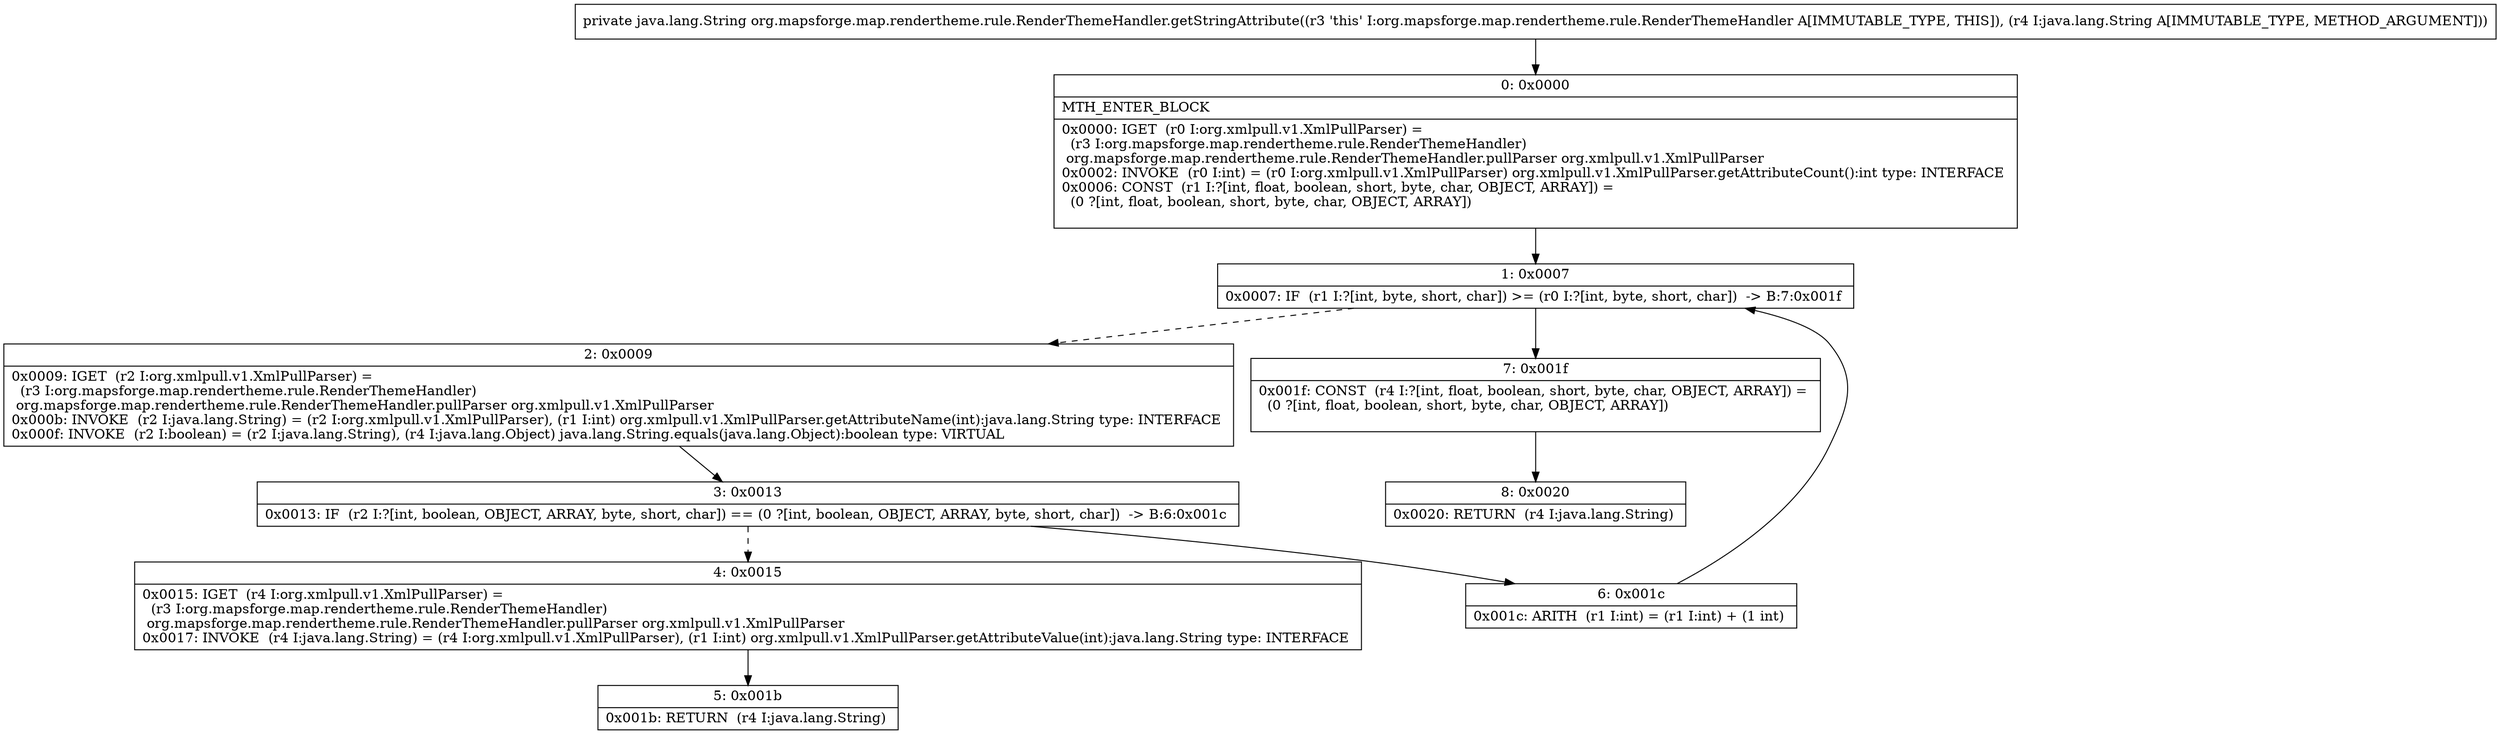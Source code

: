 digraph "CFG fororg.mapsforge.map.rendertheme.rule.RenderThemeHandler.getStringAttribute(Ljava\/lang\/String;)Ljava\/lang\/String;" {
Node_0 [shape=record,label="{0\:\ 0x0000|MTH_ENTER_BLOCK\l|0x0000: IGET  (r0 I:org.xmlpull.v1.XmlPullParser) = \l  (r3 I:org.mapsforge.map.rendertheme.rule.RenderThemeHandler)\l org.mapsforge.map.rendertheme.rule.RenderThemeHandler.pullParser org.xmlpull.v1.XmlPullParser \l0x0002: INVOKE  (r0 I:int) = (r0 I:org.xmlpull.v1.XmlPullParser) org.xmlpull.v1.XmlPullParser.getAttributeCount():int type: INTERFACE \l0x0006: CONST  (r1 I:?[int, float, boolean, short, byte, char, OBJECT, ARRAY]) = \l  (0 ?[int, float, boolean, short, byte, char, OBJECT, ARRAY])\l \l}"];
Node_1 [shape=record,label="{1\:\ 0x0007|0x0007: IF  (r1 I:?[int, byte, short, char]) \>= (r0 I:?[int, byte, short, char])  \-\> B:7:0x001f \l}"];
Node_2 [shape=record,label="{2\:\ 0x0009|0x0009: IGET  (r2 I:org.xmlpull.v1.XmlPullParser) = \l  (r3 I:org.mapsforge.map.rendertheme.rule.RenderThemeHandler)\l org.mapsforge.map.rendertheme.rule.RenderThemeHandler.pullParser org.xmlpull.v1.XmlPullParser \l0x000b: INVOKE  (r2 I:java.lang.String) = (r2 I:org.xmlpull.v1.XmlPullParser), (r1 I:int) org.xmlpull.v1.XmlPullParser.getAttributeName(int):java.lang.String type: INTERFACE \l0x000f: INVOKE  (r2 I:boolean) = (r2 I:java.lang.String), (r4 I:java.lang.Object) java.lang.String.equals(java.lang.Object):boolean type: VIRTUAL \l}"];
Node_3 [shape=record,label="{3\:\ 0x0013|0x0013: IF  (r2 I:?[int, boolean, OBJECT, ARRAY, byte, short, char]) == (0 ?[int, boolean, OBJECT, ARRAY, byte, short, char])  \-\> B:6:0x001c \l}"];
Node_4 [shape=record,label="{4\:\ 0x0015|0x0015: IGET  (r4 I:org.xmlpull.v1.XmlPullParser) = \l  (r3 I:org.mapsforge.map.rendertheme.rule.RenderThemeHandler)\l org.mapsforge.map.rendertheme.rule.RenderThemeHandler.pullParser org.xmlpull.v1.XmlPullParser \l0x0017: INVOKE  (r4 I:java.lang.String) = (r4 I:org.xmlpull.v1.XmlPullParser), (r1 I:int) org.xmlpull.v1.XmlPullParser.getAttributeValue(int):java.lang.String type: INTERFACE \l}"];
Node_5 [shape=record,label="{5\:\ 0x001b|0x001b: RETURN  (r4 I:java.lang.String) \l}"];
Node_6 [shape=record,label="{6\:\ 0x001c|0x001c: ARITH  (r1 I:int) = (r1 I:int) + (1 int) \l}"];
Node_7 [shape=record,label="{7\:\ 0x001f|0x001f: CONST  (r4 I:?[int, float, boolean, short, byte, char, OBJECT, ARRAY]) = \l  (0 ?[int, float, boolean, short, byte, char, OBJECT, ARRAY])\l \l}"];
Node_8 [shape=record,label="{8\:\ 0x0020|0x0020: RETURN  (r4 I:java.lang.String) \l}"];
MethodNode[shape=record,label="{private java.lang.String org.mapsforge.map.rendertheme.rule.RenderThemeHandler.getStringAttribute((r3 'this' I:org.mapsforge.map.rendertheme.rule.RenderThemeHandler A[IMMUTABLE_TYPE, THIS]), (r4 I:java.lang.String A[IMMUTABLE_TYPE, METHOD_ARGUMENT])) }"];
MethodNode -> Node_0;
Node_0 -> Node_1;
Node_1 -> Node_2[style=dashed];
Node_1 -> Node_7;
Node_2 -> Node_3;
Node_3 -> Node_4[style=dashed];
Node_3 -> Node_6;
Node_4 -> Node_5;
Node_6 -> Node_1;
Node_7 -> Node_8;
}

